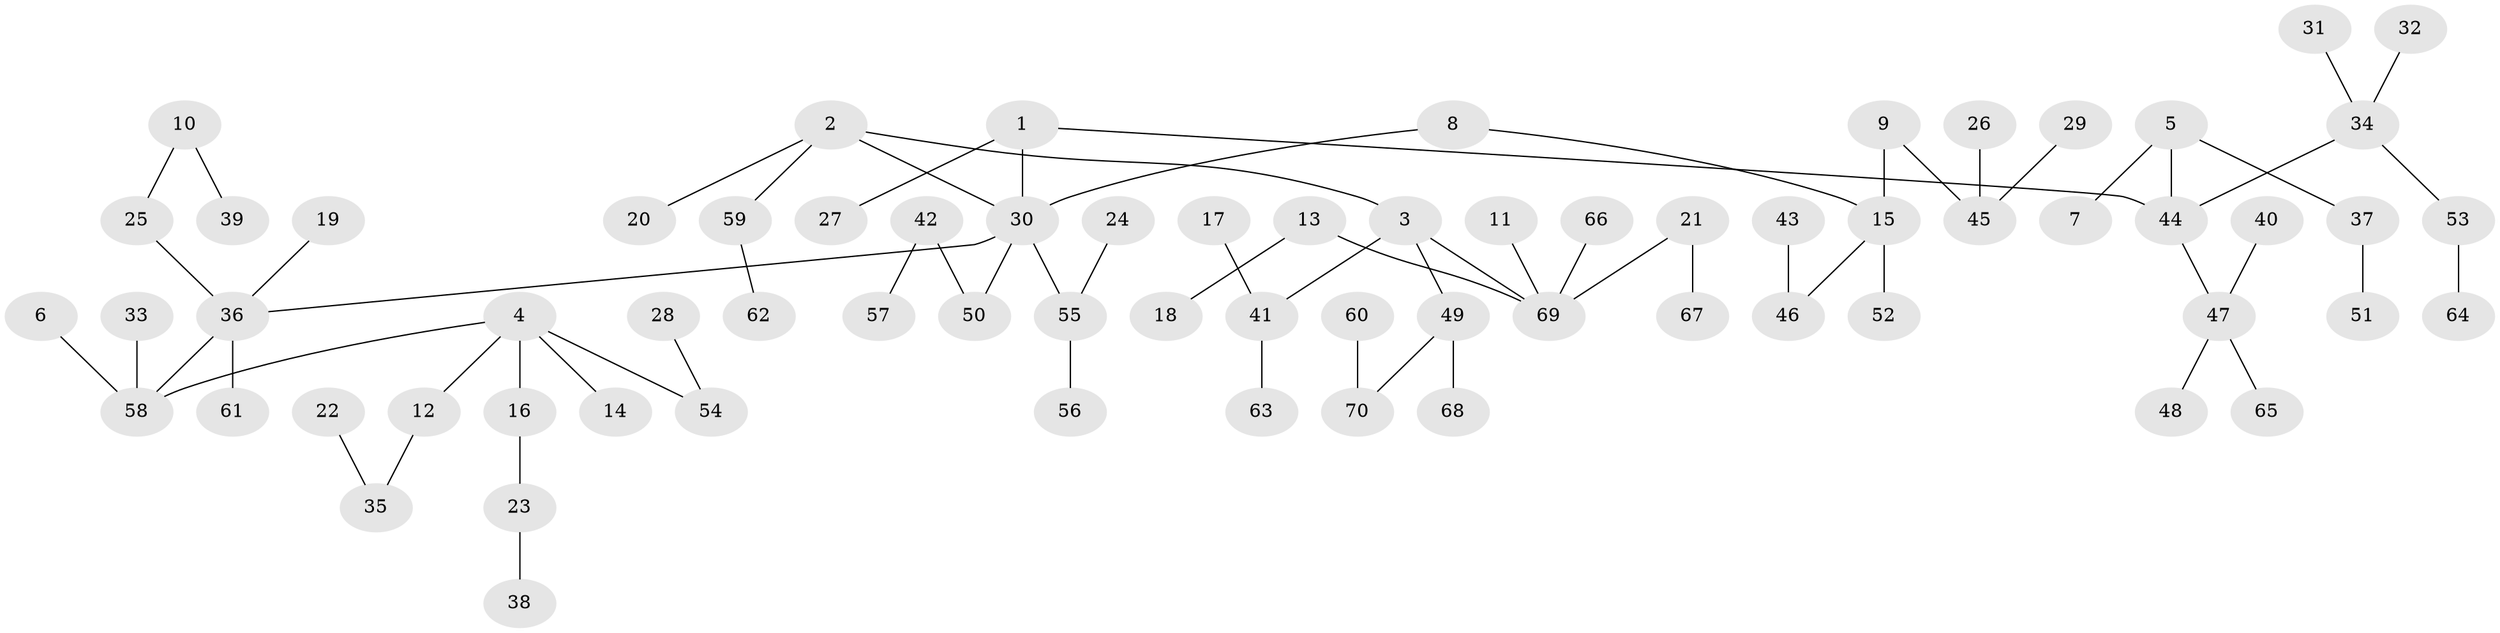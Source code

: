 // original degree distribution, {7: 0.014285714285714285, 6: 0.02142857142857143, 4: 0.06428571428571428, 5: 0.02142857142857143, 3: 0.12142857142857143, 2: 0.2714285714285714, 1: 0.4857142857142857}
// Generated by graph-tools (version 1.1) at 2025/37/03/04/25 23:37:29]
// undirected, 70 vertices, 69 edges
graph export_dot {
  node [color=gray90,style=filled];
  1;
  2;
  3;
  4;
  5;
  6;
  7;
  8;
  9;
  10;
  11;
  12;
  13;
  14;
  15;
  16;
  17;
  18;
  19;
  20;
  21;
  22;
  23;
  24;
  25;
  26;
  27;
  28;
  29;
  30;
  31;
  32;
  33;
  34;
  35;
  36;
  37;
  38;
  39;
  40;
  41;
  42;
  43;
  44;
  45;
  46;
  47;
  48;
  49;
  50;
  51;
  52;
  53;
  54;
  55;
  56;
  57;
  58;
  59;
  60;
  61;
  62;
  63;
  64;
  65;
  66;
  67;
  68;
  69;
  70;
  1 -- 27 [weight=1.0];
  1 -- 30 [weight=1.0];
  1 -- 44 [weight=1.0];
  2 -- 3 [weight=1.0];
  2 -- 20 [weight=1.0];
  2 -- 30 [weight=1.0];
  2 -- 59 [weight=1.0];
  3 -- 41 [weight=1.0];
  3 -- 49 [weight=1.0];
  3 -- 69 [weight=1.0];
  4 -- 12 [weight=1.0];
  4 -- 14 [weight=1.0];
  4 -- 16 [weight=1.0];
  4 -- 54 [weight=1.0];
  4 -- 58 [weight=1.0];
  5 -- 7 [weight=1.0];
  5 -- 37 [weight=1.0];
  5 -- 44 [weight=1.0];
  6 -- 58 [weight=1.0];
  8 -- 15 [weight=1.0];
  8 -- 30 [weight=1.0];
  9 -- 15 [weight=1.0];
  9 -- 45 [weight=1.0];
  10 -- 25 [weight=1.0];
  10 -- 39 [weight=1.0];
  11 -- 69 [weight=1.0];
  12 -- 35 [weight=1.0];
  13 -- 18 [weight=1.0];
  13 -- 69 [weight=1.0];
  15 -- 46 [weight=1.0];
  15 -- 52 [weight=1.0];
  16 -- 23 [weight=1.0];
  17 -- 41 [weight=1.0];
  19 -- 36 [weight=1.0];
  21 -- 67 [weight=1.0];
  21 -- 69 [weight=1.0];
  22 -- 35 [weight=1.0];
  23 -- 38 [weight=1.0];
  24 -- 55 [weight=1.0];
  25 -- 36 [weight=1.0];
  26 -- 45 [weight=1.0];
  28 -- 54 [weight=1.0];
  29 -- 45 [weight=1.0];
  30 -- 36 [weight=1.0];
  30 -- 50 [weight=1.0];
  30 -- 55 [weight=1.0];
  31 -- 34 [weight=1.0];
  32 -- 34 [weight=1.0];
  33 -- 58 [weight=1.0];
  34 -- 44 [weight=1.0];
  34 -- 53 [weight=1.0];
  36 -- 58 [weight=1.0];
  36 -- 61 [weight=1.0];
  37 -- 51 [weight=1.0];
  40 -- 47 [weight=1.0];
  41 -- 63 [weight=1.0];
  42 -- 50 [weight=1.0];
  42 -- 57 [weight=1.0];
  43 -- 46 [weight=1.0];
  44 -- 47 [weight=1.0];
  47 -- 48 [weight=1.0];
  47 -- 65 [weight=1.0];
  49 -- 68 [weight=1.0];
  49 -- 70 [weight=1.0];
  53 -- 64 [weight=1.0];
  55 -- 56 [weight=1.0];
  59 -- 62 [weight=1.0];
  60 -- 70 [weight=1.0];
  66 -- 69 [weight=1.0];
}
